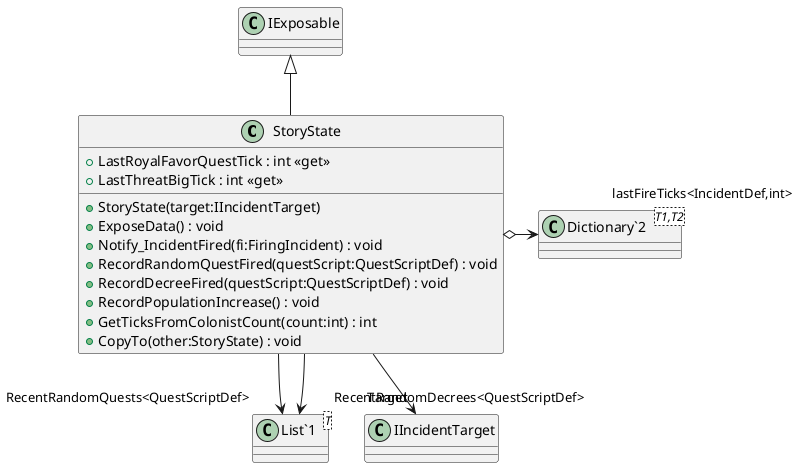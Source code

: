 @startuml
class StoryState {
    + LastRoyalFavorQuestTick : int <<get>>
    + LastThreatBigTick : int <<get>>
    + StoryState(target:IIncidentTarget)
    + ExposeData() : void
    + Notify_IncidentFired(fi:FiringIncident) : void
    + RecordRandomQuestFired(questScript:QuestScriptDef) : void
    + RecordDecreeFired(questScript:QuestScriptDef) : void
    + RecordPopulationIncrease() : void
    + GetTicksFromColonistCount(count:int) : int
    + CopyTo(other:StoryState) : void
}
class "Dictionary`2"<T1,T2> {
}
class "List`1"<T> {
}
IExposable <|-- StoryState
StoryState o-> "lastFireTicks<IncidentDef,int>" "Dictionary`2"
StoryState --> "Target" IIncidentTarget
StoryState --> "RecentRandomQuests<QuestScriptDef>" "List`1"
StoryState --> "RecentRandomDecrees<QuestScriptDef>" "List`1"
@enduml
